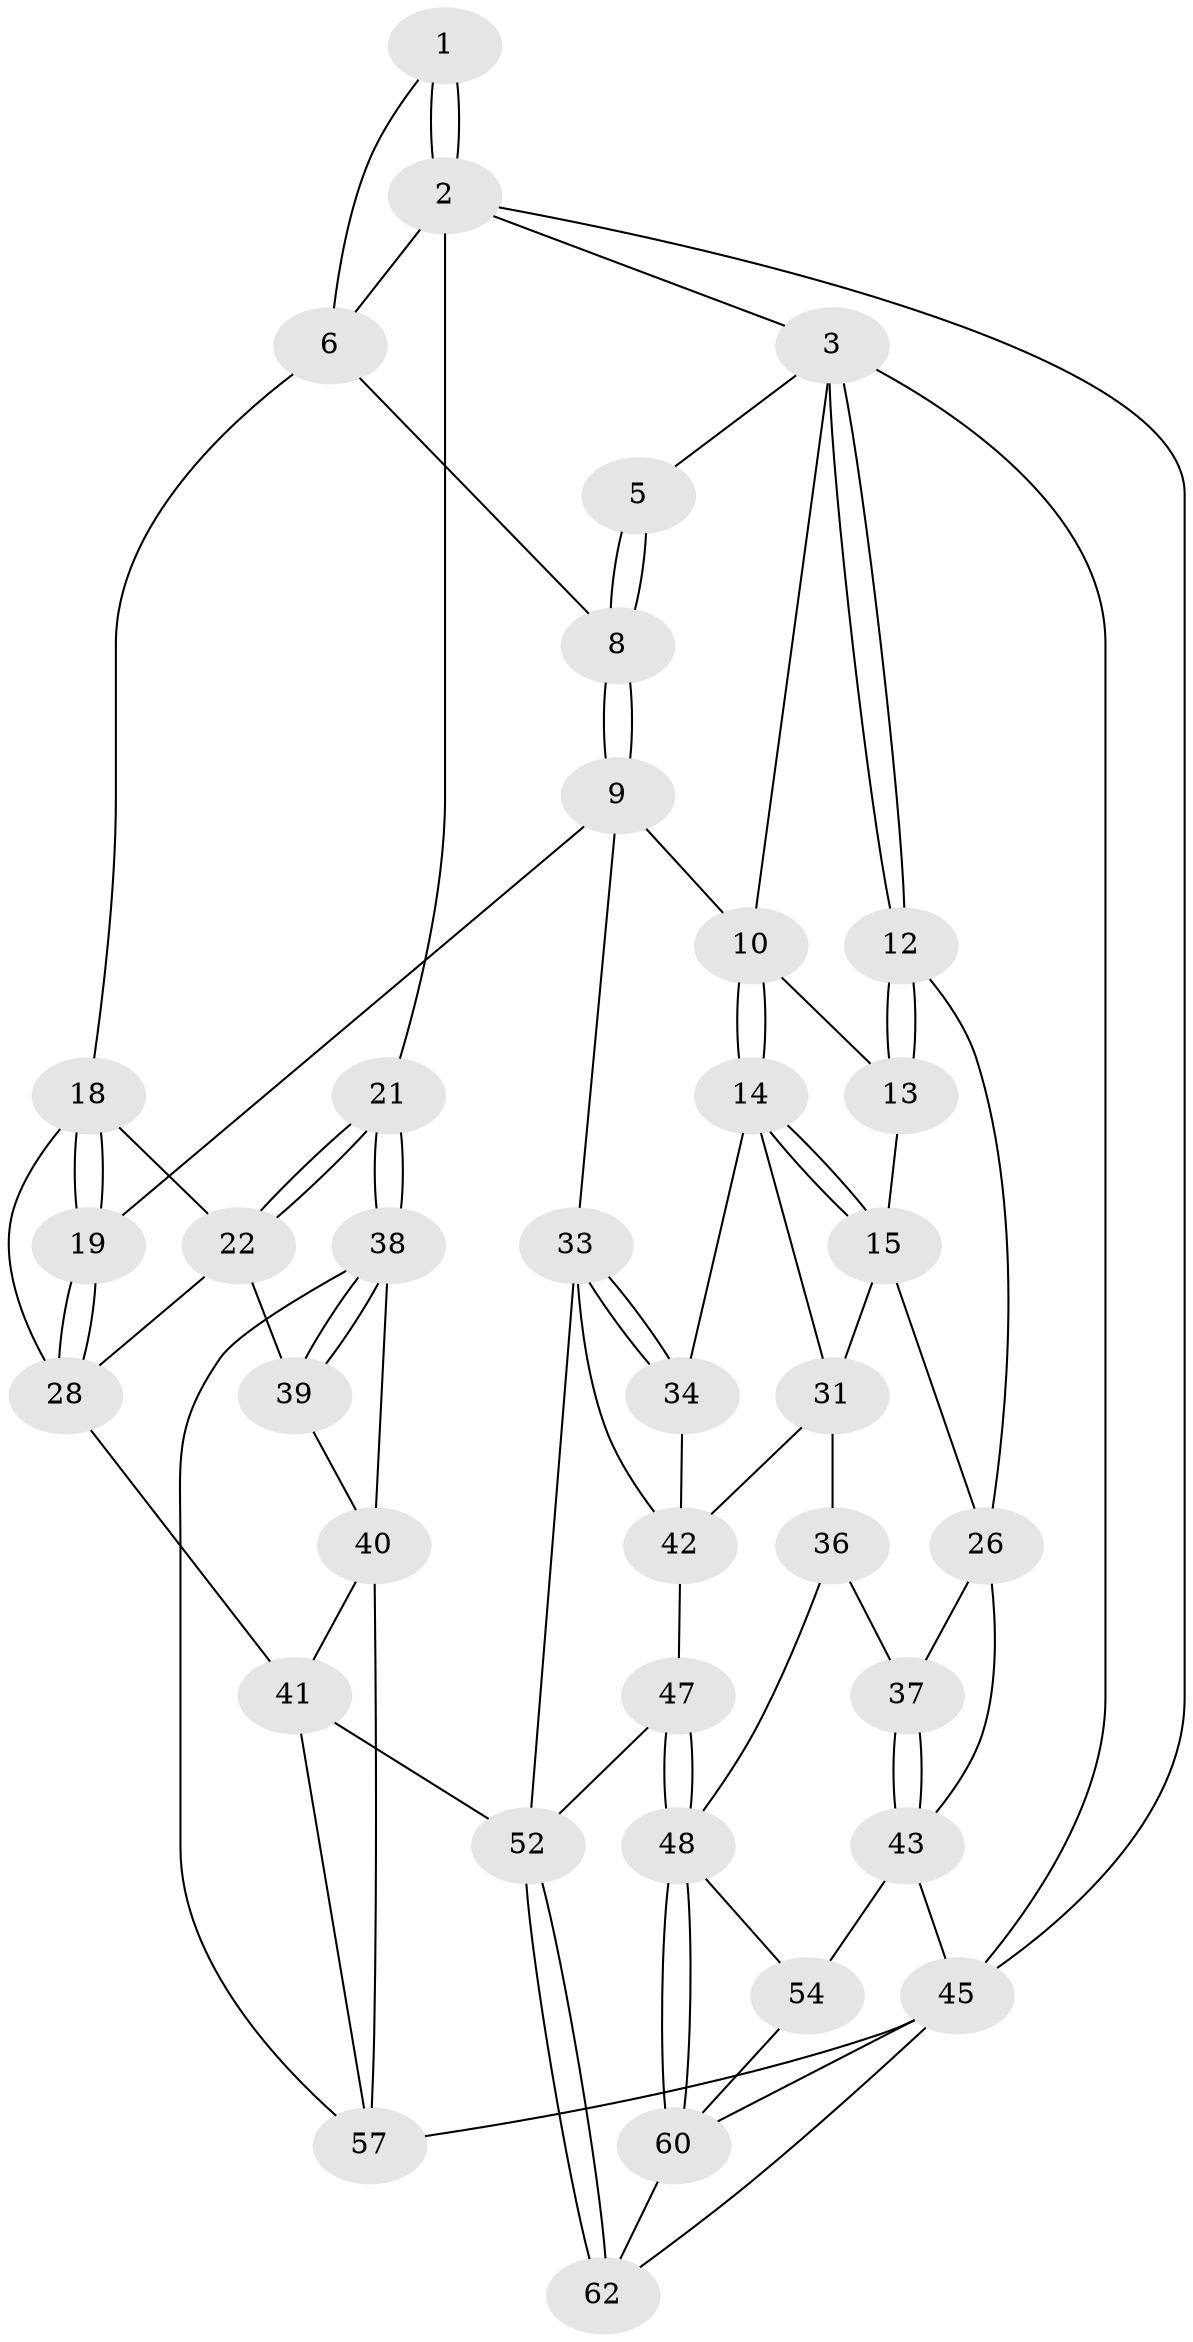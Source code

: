// Generated by graph-tools (version 1.1) at 2025/24/03/03/25 07:24:38]
// undirected, 37 vertices, 85 edges
graph export_dot {
graph [start="1"]
  node [color=gray90,style=filled];
  1 [pos="+0.7277533733150164+0"];
  2 [pos="+1+0",super="+17"];
  3 [pos="+0+0",super="+4"];
  5 [pos="+0.3868949566899318+0"];
  6 [pos="+0.7731767360397862+0.20799145601634506",super="+7"];
  8 [pos="+0.6099765259337422+0.1968525944373381"];
  9 [pos="+0.4393869824027675+0.3254139215563183",super="+20"];
  10 [pos="+0.3821243278623839+0.31862938415360886",super="+11"];
  12 [pos="+0+0",super="+24"];
  13 [pos="+0.14547805272086903+0.1181839790371932",super="+16"];
  14 [pos="+0.38069441587772157+0.3193073044645919",super="+32"];
  15 [pos="+0.15296486126022027+0.3020837928473738",super="+25"];
  18 [pos="+0.7696817642583031+0.2147632886028985",super="+23"];
  19 [pos="+0.6195563847024791+0.5241634143564805"];
  21 [pos="+1+0.49695531291285266"];
  22 [pos="+0.8587287392288968+0.37482525786328663",super="+29"];
  26 [pos="+0.12566145654049124+0.481087324598058",super="+27"];
  28 [pos="+0.6889350532334304+0.578321087830112",super="+30"];
  31 [pos="+0.2243009368759527+0.5122525787859192",super="+35"];
  33 [pos="+0.483813641444759+0.5903925048157147",super="+50"];
  34 [pos="+0.33587780318393595+0.5225353077751054"];
  36 [pos="+0.15007330205711786+0.6028123690414652"];
  37 [pos="+0.14996421865602244+0.6027643587471493"];
  38 [pos="+1+0.6387312777862586",super="+55"];
  39 [pos="+0.8637457354001948+0.5031475712710448"];
  40 [pos="+0.8359565711978918+0.6410262383013294",super="+56"];
  41 [pos="+0.6980580169421333+0.5897298163713272",super="+51"];
  42 [pos="+0.31031264742633685+0.6205625492195348",super="+46"];
  43 [pos="+0+0.5262453843230468",super="+44"];
  45 [pos="+0+1",super="+58"];
  47 [pos="+0.27910934500601386+0.7632973299458161"];
  48 [pos="+0.25343174080275727+0.7802262495360058",super="+49"];
  52 [pos="+0.570736640756455+0.8696719400816693",super="+53"];
  54 [pos="+0.08109711310107058+0.7722782132953987"];
  57 [pos="+0.7113665778193308+0.8502533968927545",super="+59"];
  60 [pos="+0.2811842979663307+1",super="+61"];
  62 [pos="+0.44220732010584435+1"];
  1 -- 2;
  1 -- 2;
  1 -- 6;
  2 -- 3;
  2 -- 21;
  2 -- 6;
  2 -- 45;
  3 -- 12;
  3 -- 12;
  3 -- 45;
  3 -- 5;
  3 -- 10;
  5 -- 8;
  5 -- 8;
  6 -- 8;
  6 -- 18;
  8 -- 9;
  8 -- 9;
  9 -- 10;
  9 -- 19;
  9 -- 33;
  10 -- 14;
  10 -- 14;
  10 -- 13;
  12 -- 13 [weight=2];
  12 -- 13;
  12 -- 26;
  13 -- 15;
  14 -- 15;
  14 -- 15;
  14 -- 34;
  14 -- 31;
  15 -- 26;
  15 -- 31;
  18 -- 19;
  18 -- 19;
  18 -- 28;
  18 -- 22;
  19 -- 28;
  19 -- 28;
  21 -- 22;
  21 -- 22;
  21 -- 38;
  21 -- 38;
  22 -- 28;
  22 -- 39;
  26 -- 37;
  26 -- 43;
  28 -- 41;
  31 -- 42;
  31 -- 36;
  33 -- 34;
  33 -- 34;
  33 -- 52;
  33 -- 42;
  34 -- 42;
  36 -- 37;
  36 -- 48;
  37 -- 43;
  37 -- 43;
  38 -- 39;
  38 -- 39;
  38 -- 40;
  38 -- 57;
  39 -- 40;
  40 -- 41;
  40 -- 57;
  41 -- 52;
  41 -- 57;
  42 -- 47;
  43 -- 45;
  43 -- 54;
  45 -- 60;
  45 -- 57;
  45 -- 62;
  47 -- 48;
  47 -- 48;
  47 -- 52;
  48 -- 60;
  48 -- 60;
  48 -- 54;
  52 -- 62;
  52 -- 62;
  54 -- 60;
  60 -- 62;
}
